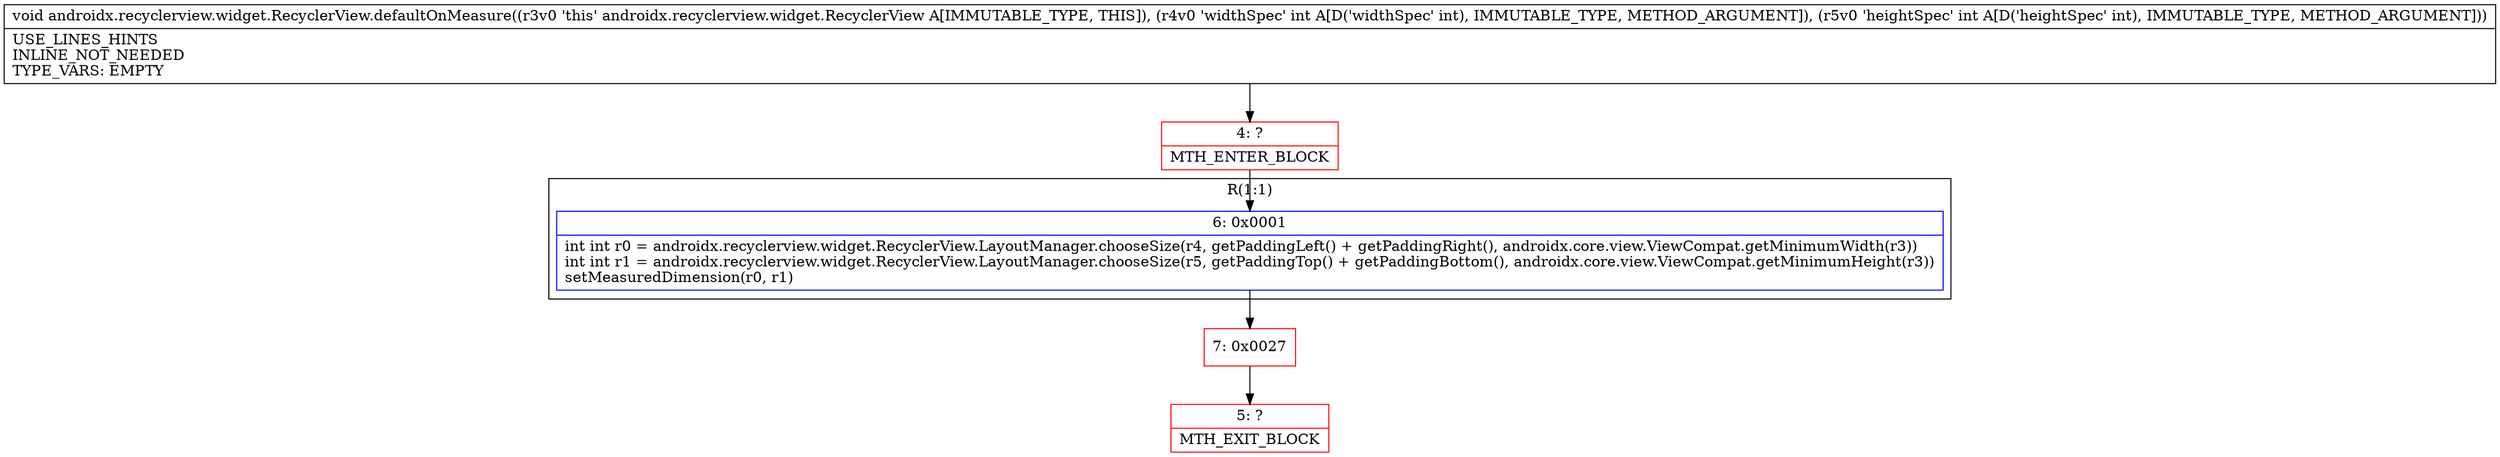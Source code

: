 digraph "CFG forandroidx.recyclerview.widget.RecyclerView.defaultOnMeasure(II)V" {
subgraph cluster_Region_1852562233 {
label = "R(1:1)";
node [shape=record,color=blue];
Node_6 [shape=record,label="{6\:\ 0x0001|int int r0 = androidx.recyclerview.widget.RecyclerView.LayoutManager.chooseSize(r4, getPaddingLeft() + getPaddingRight(), androidx.core.view.ViewCompat.getMinimumWidth(r3))\lint int r1 = androidx.recyclerview.widget.RecyclerView.LayoutManager.chooseSize(r5, getPaddingTop() + getPaddingBottom(), androidx.core.view.ViewCompat.getMinimumHeight(r3))\lsetMeasuredDimension(r0, r1)\l}"];
}
Node_4 [shape=record,color=red,label="{4\:\ ?|MTH_ENTER_BLOCK\l}"];
Node_7 [shape=record,color=red,label="{7\:\ 0x0027}"];
Node_5 [shape=record,color=red,label="{5\:\ ?|MTH_EXIT_BLOCK\l}"];
MethodNode[shape=record,label="{void androidx.recyclerview.widget.RecyclerView.defaultOnMeasure((r3v0 'this' androidx.recyclerview.widget.RecyclerView A[IMMUTABLE_TYPE, THIS]), (r4v0 'widthSpec' int A[D('widthSpec' int), IMMUTABLE_TYPE, METHOD_ARGUMENT]), (r5v0 'heightSpec' int A[D('heightSpec' int), IMMUTABLE_TYPE, METHOD_ARGUMENT]))  | USE_LINES_HINTS\lINLINE_NOT_NEEDED\lTYPE_VARS: EMPTY\l}"];
MethodNode -> Node_4;Node_6 -> Node_7;
Node_4 -> Node_6;
Node_7 -> Node_5;
}

